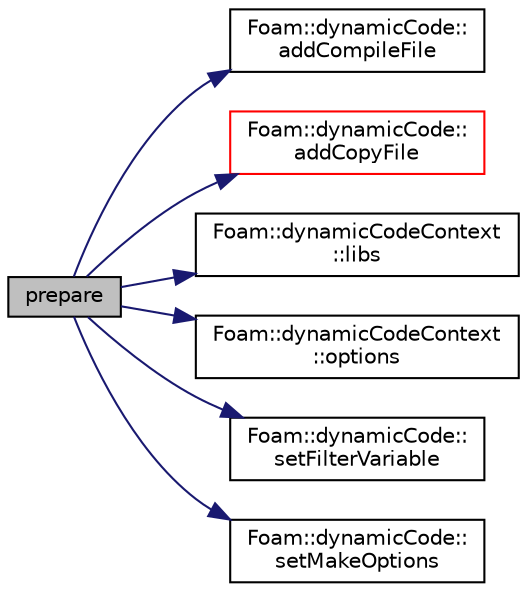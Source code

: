 digraph "prepare"
{
  bgcolor="transparent";
  edge [fontname="Helvetica",fontsize="10",labelfontname="Helvetica",labelfontsize="10"];
  node [fontname="Helvetica",fontsize="10",shape=record];
  rankdir="LR";
  Node1 [label="prepare",height=0.2,width=0.4,color="black", fillcolor="grey75", style="filled", fontcolor="black"];
  Node1 -> Node2 [color="midnightblue",fontsize="10",style="solid",fontname="Helvetica"];
  Node2 [label="Foam::dynamicCode::\laddCompileFile",height=0.2,width=0.4,color="black",URL="$a00604.html#ab932e125a2e17fa04beab188c1781840",tooltip="Add a file template name, which will be found and filtered. "];
  Node1 -> Node3 [color="midnightblue",fontsize="10",style="solid",fontname="Helvetica"];
  Node3 [label="Foam::dynamicCode::\laddCopyFile",height=0.2,width=0.4,color="red",URL="$a00604.html#a3e6d06804baa008db6c1acb729a67335",tooltip="Add a file template name, which will be found and filtered. "];
  Node1 -> Node4 [color="midnightblue",fontsize="10",style="solid",fontname="Helvetica"];
  Node4 [label="Foam::dynamicCodeContext\l::libs",height=0.2,width=0.4,color="black",URL="$a00605.html#a1f1ebb14a599673695847961084ccc4c",tooltip="Return the code-libs. "];
  Node1 -> Node5 [color="midnightblue",fontsize="10",style="solid",fontname="Helvetica"];
  Node5 [label="Foam::dynamicCodeContext\l::options",height=0.2,width=0.4,color="black",URL="$a00605.html#a19eaf3af3ac7d73875d03dff96faf7fb",tooltip="Return the code-options. "];
  Node1 -> Node6 [color="midnightblue",fontsize="10",style="solid",fontname="Helvetica"];
  Node6 [label="Foam::dynamicCode::\lsetFilterVariable",height=0.2,width=0.4,color="black",URL="$a00604.html#a80f44414f16a1884b0be910ab4b85e1c",tooltip="Define a filter variable. "];
  Node1 -> Node7 [color="midnightblue",fontsize="10",style="solid",fontname="Helvetica"];
  Node7 [label="Foam::dynamicCode::\lsetMakeOptions",height=0.2,width=0.4,color="black",URL="$a00604.html#af9654a82113736449bf71b216516e550",tooltip="Define contents for Make/options. "];
}
